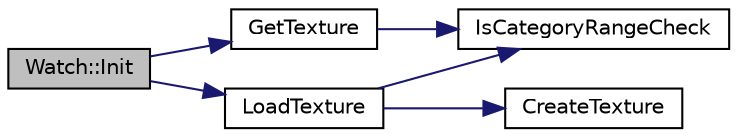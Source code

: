 digraph "Watch::Init"
{
 // LATEX_PDF_SIZE
  edge [fontname="Helvetica",fontsize="10",labelfontname="Helvetica",labelfontsize="10"];
  node [fontname="Helvetica",fontsize="10",shape=record];
  rankdir="LR";
  Node1 [label="Watch::Init",height=0.2,width=0.4,color="black", fillcolor="grey75", style="filled", fontcolor="black",tooltip="時計の初期化 テクスチャの読み込み 座標の指定 オブジェクトサイズの指定"];
  Node1 -> Node2 [color="midnightblue",fontsize="10",style="solid",fontname="Helvetica"];
  Node2 [label="GetTexture",height=0.2,width=0.4,color="black", fillcolor="white", style="filled",URL="$_texture_8cpp.html#ab8389a24369e4f9beb1d4f21e344e885",tooltip="テクスチャデータの取得 指定されたカテゴリのテクスチャデータを取得する"];
  Node2 -> Node3 [color="midnightblue",fontsize="10",style="solid",fontname="Helvetica"];
  Node3 [label="IsCategoryRangeCheck",height=0.2,width=0.4,color="black", fillcolor="white", style="filled",URL="$_texture_8cpp.html#a6e2ee2f8a6b73d5dd110a6deb43b64be",tooltip=" "];
  Node1 -> Node4 [color="midnightblue",fontsize="10",style="solid",fontname="Helvetica"];
  Node4 [label="LoadTexture",height=0.2,width=0.4,color="black", fillcolor="white", style="filled",URL="$_texture_8cpp.html#ab555a1fa81787321e2d28314fcb11a69",tooltip="テクスチャの読み込み 指定したされたパスのテクスチャを読み込み、カテゴリに登録する"];
  Node4 -> Node5 [color="midnightblue",fontsize="10",style="solid",fontname="Helvetica"];
  Node5 [label="CreateTexture",height=0.2,width=0.4,color="black", fillcolor="white", style="filled",URL="$_graphics_8cpp.html#a23eb2b43afea51b17b043323ac582b21",tooltip="テクスチャ作成 指定された情報から読み込み、テクスチャを作成する ※開発側はFile.hのLoadTextureを使用してください。"];
  Node4 -> Node3 [color="midnightblue",fontsize="10",style="solid",fontname="Helvetica"];
}
